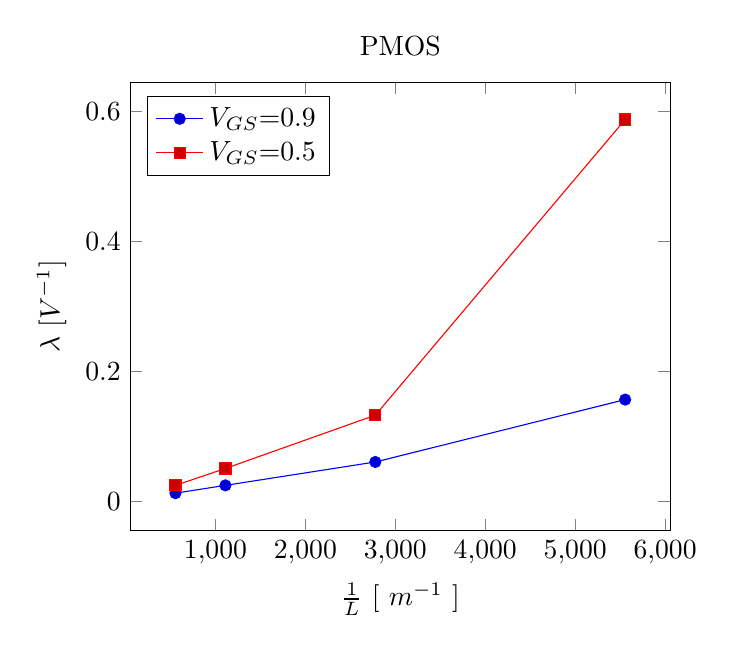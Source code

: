 
\begin{tikzpicture}
\begin{axis}[ 
xlabel=${1 \over L}$ $\lbrack$ $m^{-1}$ $\rbrack$, 
ylabel=$\lambda$ [$V^{-1}${]},
%grid=major,
legend entries={$V_{GS}$=0.9,$V_{GS}$=0.5},
legend pos=north west,
title=PMOS,
]
\addplot coordinates {
	(1/180e-6,0.157)
	(1/360e-6,0.061)
	(1/900e-6,0.025)
	(1/1800e-6,0.013)
};
\addplot coordinates {
	(1/180e-6,0.588)
	(1/360e-6,0.133)
	(1/900e-6,0.051)
	(1/1800e-6,0.025)
};

\end{axis}

\end{tikzpicture}